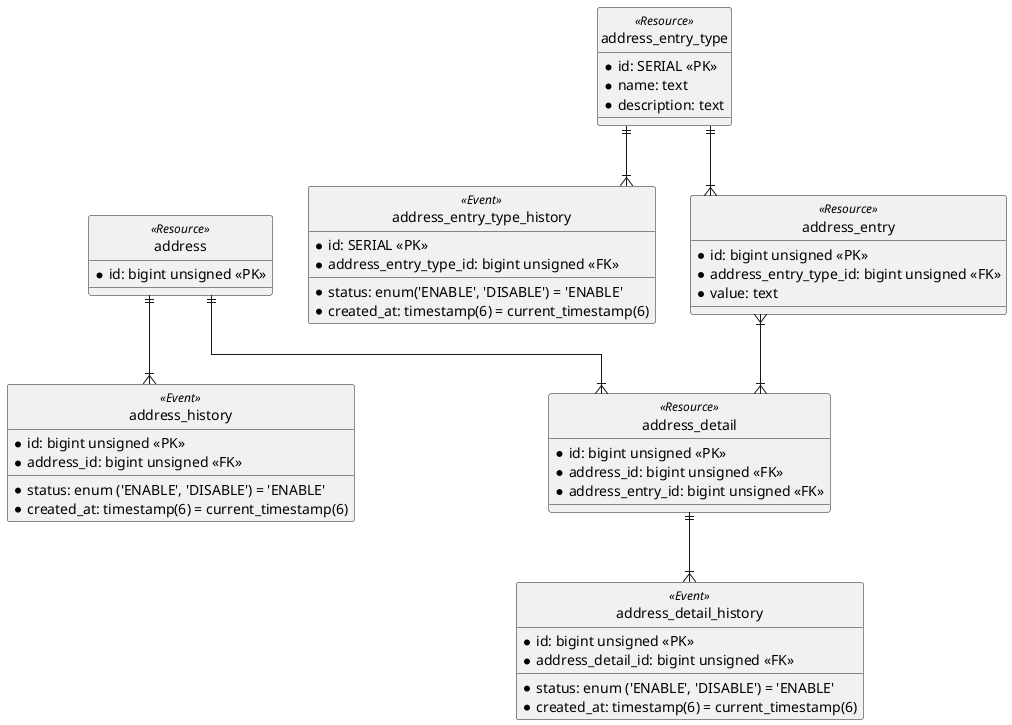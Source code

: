 @startuml
skinparam linetype ortho
' hide the spot
hide circle

entity address <<Resource>> {
* id: bigint unsigned <<PK>>
}

entity address_history <<Event>> {
* id: bigint unsigned <<PK>>
* address_id: bigint unsigned <<FK>>
* status: enum ('ENABLE', 'DISABLE') = 'ENABLE'
* created_at: timestamp(6) = current_timestamp(6)
}

entity address_entry_type <<Resource>> {
* id: SERIAL <<PK>>
* name: text
* description: text
}

entity address_entry_type_history <<Event>> {
* id: SERIAL <<PK>>
* address_entry_type_id: bigint unsigned <<FK>>
* status: enum('ENABLE', 'DISABLE') = 'ENABLE'
* created_at: timestamp(6) = current_timestamp(6)
}

entity address_entry <<Resource>> {
* id: bigint unsigned <<PK>>
* address_entry_type_id: bigint unsigned <<FK>>
* value: text
}

entity address_detail <<Resource>> {
* id: bigint unsigned <<PK>>
* address_id: bigint unsigned <<FK>>
* address_entry_id: bigint unsigned <<FK>>
}

entity address_detail_history <<Event>> {
* id: bigint unsigned <<PK>>
* address_detail_id: bigint unsigned <<FK>>
* status: enum ('ENABLE', 'DISABLE') = 'ENABLE'
* created_at: timestamp(6) = current_timestamp(6)
}

address ||--|{ address_history

address_entry_type ||--|{ address_entry_type_history
address_entry_type ||--|{ address_entry
address ||--|{ address_detail
address_entry }|--|{ address_detail

address_detail ||--|{ address_detail_history

@enduml